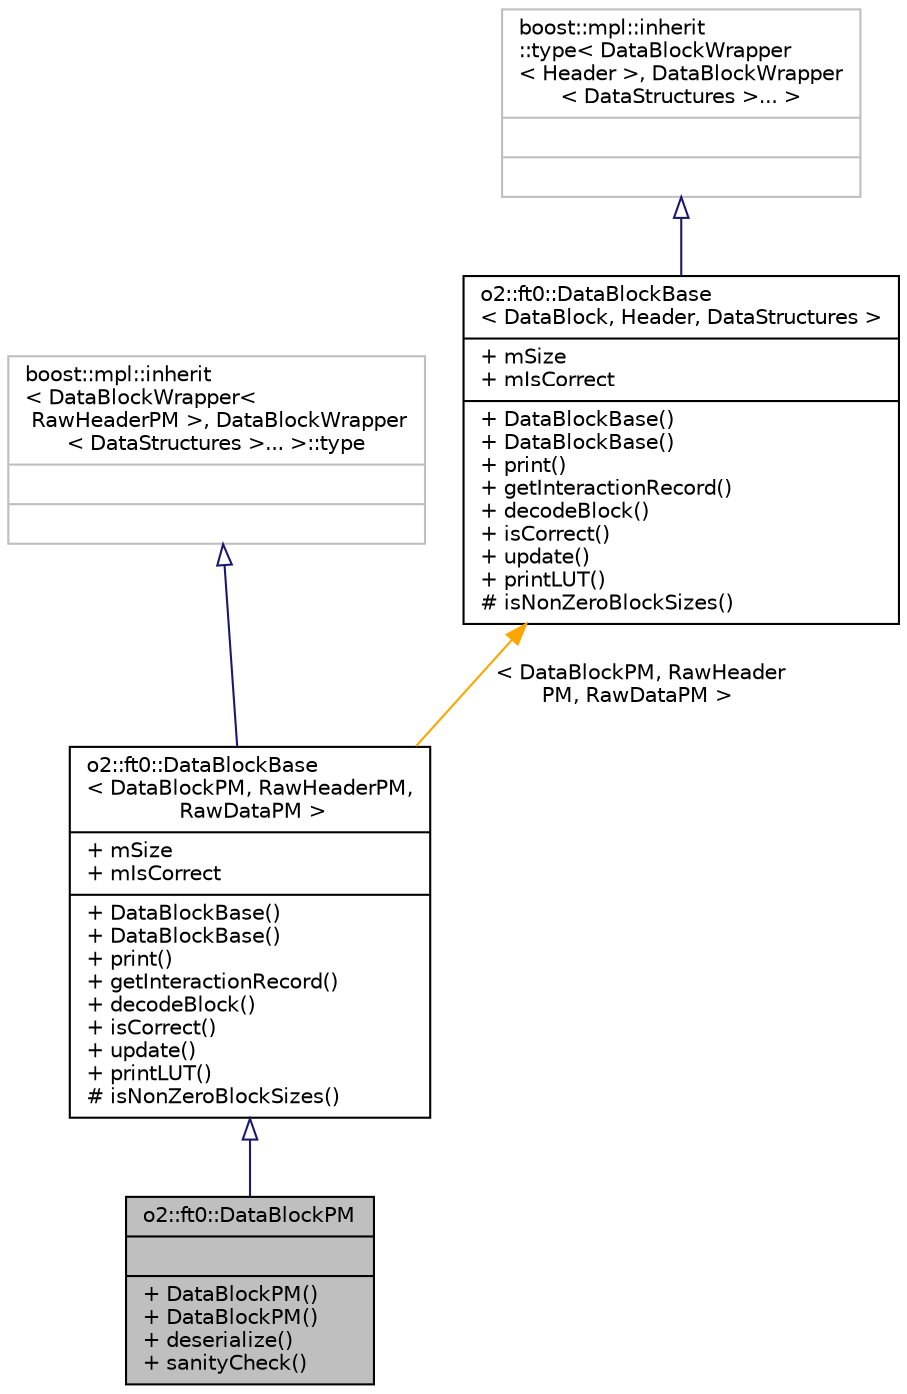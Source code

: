 digraph "o2::ft0::DataBlockPM"
{
 // INTERACTIVE_SVG=YES
  bgcolor="transparent";
  edge [fontname="Helvetica",fontsize="10",labelfontname="Helvetica",labelfontsize="10"];
  node [fontname="Helvetica",fontsize="10",shape=record];
  Node0 [label="{o2::ft0::DataBlockPM\n||+ DataBlockPM()\l+ DataBlockPM()\l+ deserialize()\l+ sanityCheck()\l}",height=0.2,width=0.4,color="black", fillcolor="grey75", style="filled", fontcolor="black"];
  Node1 -> Node0 [dir="back",color="midnightblue",fontsize="10",style="solid",arrowtail="onormal",fontname="Helvetica"];
  Node1 [label="{o2::ft0::DataBlockBase\l\< DataBlockPM, RawHeaderPM,\l RawDataPM \>\n|+ mSize\l+ mIsCorrect\l|+ DataBlockBase()\l+ DataBlockBase()\l+ print()\l+ getInteractionRecord()\l+ decodeBlock()\l+ isCorrect()\l+ update()\l+ printLUT()\l# isNonZeroBlockSizes()\l}",height=0.2,width=0.4,color="black",URL="$d0/d8a/classo2_1_1ft0_1_1DataBlockBase.html"];
  Node2 -> Node1 [dir="back",color="midnightblue",fontsize="10",style="solid",arrowtail="onormal",fontname="Helvetica"];
  Node2 [label="{boost::mpl::inherit\l\< DataBlockWrapper\<\l RawHeaderPM  \>, DataBlockWrapper\l\< DataStructures \>... \>::type\n||}",height=0.2,width=0.4,color="grey75"];
  Node3 -> Node1 [dir="back",color="orange",fontsize="10",style="solid",label=" \< DataBlockPM, RawHeader\lPM, RawDataPM \>" ,fontname="Helvetica"];
  Node3 [label="{o2::ft0::DataBlockBase\l\< DataBlock, Header, DataStructures \>\n|+ mSize\l+ mIsCorrect\l|+ DataBlockBase()\l+ DataBlockBase()\l+ print()\l+ getInteractionRecord()\l+ decodeBlock()\l+ isCorrect()\l+ update()\l+ printLUT()\l# isNonZeroBlockSizes()\l}",height=0.2,width=0.4,color="black",URL="$d0/d8a/classo2_1_1ft0_1_1DataBlockBase.html"];
  Node4 -> Node3 [dir="back",color="midnightblue",fontsize="10",style="solid",arrowtail="onormal",fontname="Helvetica"];
  Node4 [label="{boost::mpl::inherit\l::type\< DataBlockWrapper\l\< Header \>, DataBlockWrapper\l\< DataStructures \>... \>\n||}",height=0.2,width=0.4,color="grey75"];
}
